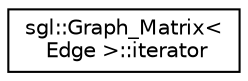digraph "Graphical Class Hierarchy"
{
  edge [fontname="Helvetica",fontsize="10",labelfontname="Helvetica",labelfontsize="10"];
  node [fontname="Helvetica",fontsize="10",shape=record];
  rankdir="LR";
  Node1 [label="sgl::Graph_Matrix\<\l Edge \>::iterator",height=0.2,width=0.4,color="black", fillcolor="white", style="filled",URL="$classsgl_1_1_graph___matrix_1_1iterator.html"];
}
